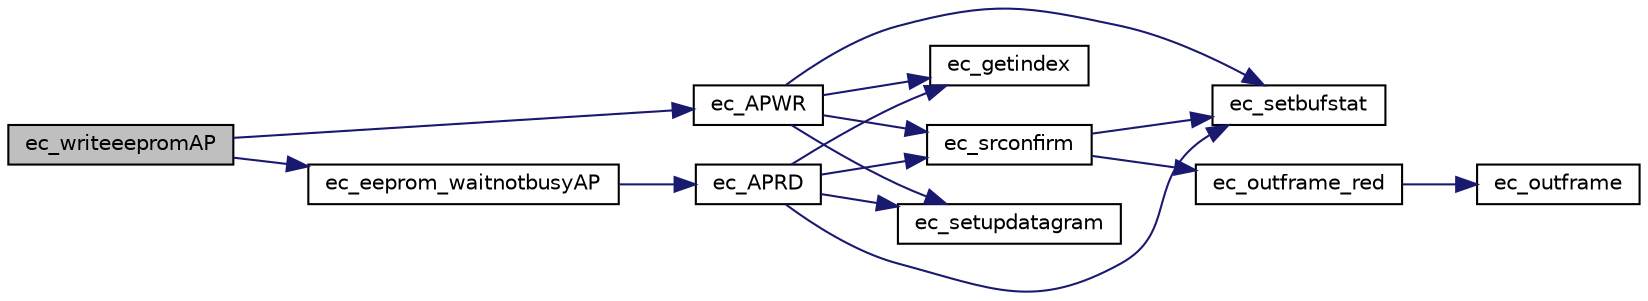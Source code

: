 digraph "ec_writeeepromAP"
{
 // INTERACTIVE_SVG=YES
  edge [fontname="Helvetica",fontsize="10",labelfontname="Helvetica",labelfontsize="10"];
  node [fontname="Helvetica",fontsize="10",shape=record];
  rankdir="LR";
  Node1 [label="ec_writeeepromAP",height=0.2,width=0.4,color="black", fillcolor="grey75", style="filled" fontcolor="black"];
  Node1 -> Node2 [color="midnightblue",fontsize="10",style="solid",fontname="Helvetica"];
  Node2 [label="ec_APWR",height=0.2,width=0.4,color="black", fillcolor="white", style="filled",URL="$ethercatbase_8c.html#a02a1741d276571009e46fbe39e9f729f"];
  Node2 -> Node3 [color="midnightblue",fontsize="10",style="solid",fontname="Helvetica"];
  Node3 [label="ec_getindex",height=0.2,width=0.4,color="black", fillcolor="white", style="filled",URL="$nicdrv_8c.html#ae3520c51670d8e4e3e360f26fd8acee4"];
  Node2 -> Node4 [color="midnightblue",fontsize="10",style="solid",fontname="Helvetica"];
  Node4 [label="ec_setbufstat",height=0.2,width=0.4,color="black", fillcolor="white", style="filled",URL="$nicdrv_8c.html#a121be26fdb9da9ef5b9f217fdcd2d50f"];
  Node2 -> Node5 [color="midnightblue",fontsize="10",style="solid",fontname="Helvetica"];
  Node5 [label="ec_setupdatagram",height=0.2,width=0.4,color="black", fillcolor="white", style="filled",URL="$ethercatbase_8c.html#a3b9a1e2b9fc1e15cf147a85d484db027"];
  Node2 -> Node6 [color="midnightblue",fontsize="10",style="solid",fontname="Helvetica"];
  Node6 [label="ec_srconfirm",height=0.2,width=0.4,color="black", fillcolor="white", style="filled",URL="$nicdrv_8c.html#ae49716ef495b23fc91261396fb2f49ec"];
  Node6 -> Node7 [color="midnightblue",fontsize="10",style="solid",fontname="Helvetica"];
  Node7 [label="ec_outframe_red",height=0.2,width=0.4,color="black", fillcolor="white", style="filled",URL="$nicdrv_8c.html#afb39cbe067b1afa202e8c487a33c4d66"];
  Node7 -> Node8 [color="midnightblue",fontsize="10",style="solid",fontname="Helvetica"];
  Node8 [label="ec_outframe",height=0.2,width=0.4,color="black", fillcolor="white", style="filled",URL="$nicdrv_8c.html#ace7534023c2df9a309fc51a5e7fd6d94"];
  Node6 -> Node4 [color="midnightblue",fontsize="10",style="solid",fontname="Helvetica"];
  Node1 -> Node9 [color="midnightblue",fontsize="10",style="solid",fontname="Helvetica"];
  Node9 [label="ec_eeprom_waitnotbusyAP",height=0.2,width=0.4,color="black", fillcolor="white", style="filled",URL="$ethercatmain_8c.html#af4b40499a69dd20db5aa8da081c7274f"];
  Node9 -> Node10 [color="midnightblue",fontsize="10",style="solid",fontname="Helvetica"];
  Node10 [label="ec_APRD",height=0.2,width=0.4,color="black", fillcolor="white", style="filled",URL="$ethercatbase_8c.html#a80f6087e11fc1a42832f7c7872122308"];
  Node10 -> Node3 [color="midnightblue",fontsize="10",style="solid",fontname="Helvetica"];
  Node10 -> Node4 [color="midnightblue",fontsize="10",style="solid",fontname="Helvetica"];
  Node10 -> Node5 [color="midnightblue",fontsize="10",style="solid",fontname="Helvetica"];
  Node10 -> Node6 [color="midnightblue",fontsize="10",style="solid",fontname="Helvetica"];
}
